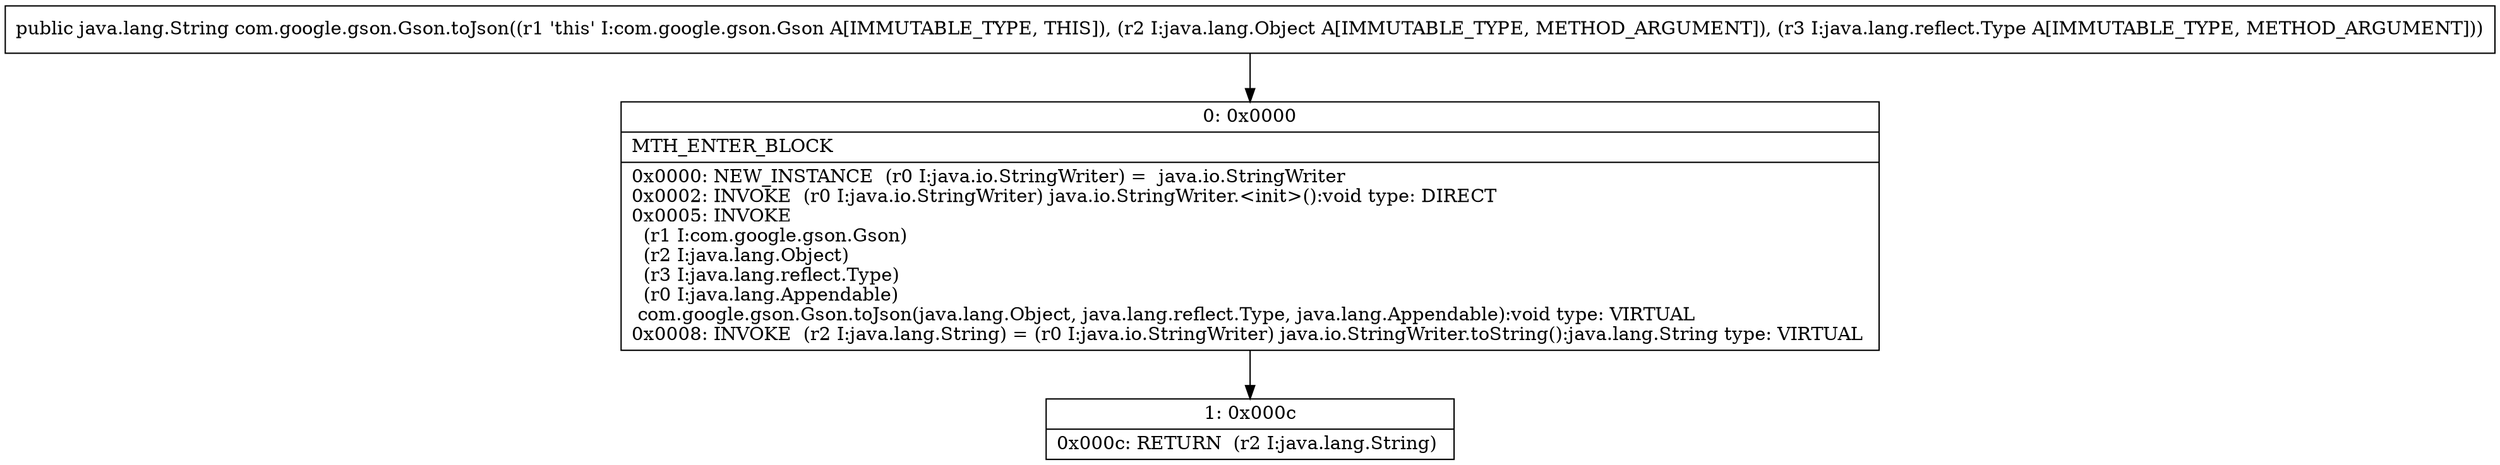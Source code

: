 digraph "CFG forcom.google.gson.Gson.toJson(Ljava\/lang\/Object;Ljava\/lang\/reflect\/Type;)Ljava\/lang\/String;" {
Node_0 [shape=record,label="{0\:\ 0x0000|MTH_ENTER_BLOCK\l|0x0000: NEW_INSTANCE  (r0 I:java.io.StringWriter) =  java.io.StringWriter \l0x0002: INVOKE  (r0 I:java.io.StringWriter) java.io.StringWriter.\<init\>():void type: DIRECT \l0x0005: INVOKE  \l  (r1 I:com.google.gson.Gson)\l  (r2 I:java.lang.Object)\l  (r3 I:java.lang.reflect.Type)\l  (r0 I:java.lang.Appendable)\l com.google.gson.Gson.toJson(java.lang.Object, java.lang.reflect.Type, java.lang.Appendable):void type: VIRTUAL \l0x0008: INVOKE  (r2 I:java.lang.String) = (r0 I:java.io.StringWriter) java.io.StringWriter.toString():java.lang.String type: VIRTUAL \l}"];
Node_1 [shape=record,label="{1\:\ 0x000c|0x000c: RETURN  (r2 I:java.lang.String) \l}"];
MethodNode[shape=record,label="{public java.lang.String com.google.gson.Gson.toJson((r1 'this' I:com.google.gson.Gson A[IMMUTABLE_TYPE, THIS]), (r2 I:java.lang.Object A[IMMUTABLE_TYPE, METHOD_ARGUMENT]), (r3 I:java.lang.reflect.Type A[IMMUTABLE_TYPE, METHOD_ARGUMENT])) }"];
MethodNode -> Node_0;
Node_0 -> Node_1;
}

